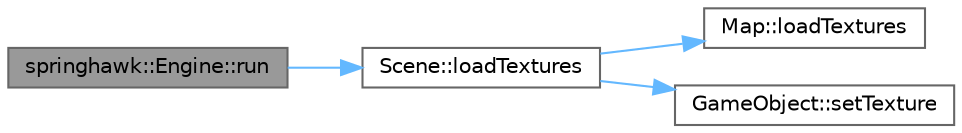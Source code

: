 digraph "springhawk::Engine::run"
{
 // LATEX_PDF_SIZE
  bgcolor="transparent";
  edge [fontname=Helvetica,fontsize=10,labelfontname=Helvetica,labelfontsize=10];
  node [fontname=Helvetica,fontsize=10,shape=box,height=0.2,width=0.4];
  rankdir="LR";
  Node1 [id="Node000001",label="springhawk::Engine::run",height=0.2,width=0.4,color="gray40", fillcolor="grey60", style="filled", fontcolor="black",tooltip=" "];
  Node1 -> Node2 [id="edge4_Node000001_Node000002",color="steelblue1",style="solid",tooltip=" "];
  Node2 [id="Node000002",label="Scene::loadTextures",height=0.2,width=0.4,color="grey40", fillcolor="white", style="filled",URL="$class_scene.html#aa3ca33f869c987a576577f24a561252c",tooltip=" "];
  Node2 -> Node3 [id="edge5_Node000002_Node000003",color="steelblue1",style="solid",tooltip=" "];
  Node3 [id="Node000003",label="Map::loadTextures",height=0.2,width=0.4,color="grey40", fillcolor="white", style="filled",URL="$class_map.html#ac5a01137ea730ef6d82a14c4e4214b1d",tooltip=" "];
  Node2 -> Node4 [id="edge6_Node000002_Node000004",color="steelblue1",style="solid",tooltip=" "];
  Node4 [id="Node000004",label="GameObject::setTexture",height=0.2,width=0.4,color="grey40", fillcolor="white", style="filled",URL="$class_game_object.html#aba330524a508b880bce6822b0746d900",tooltip=" "];
}
